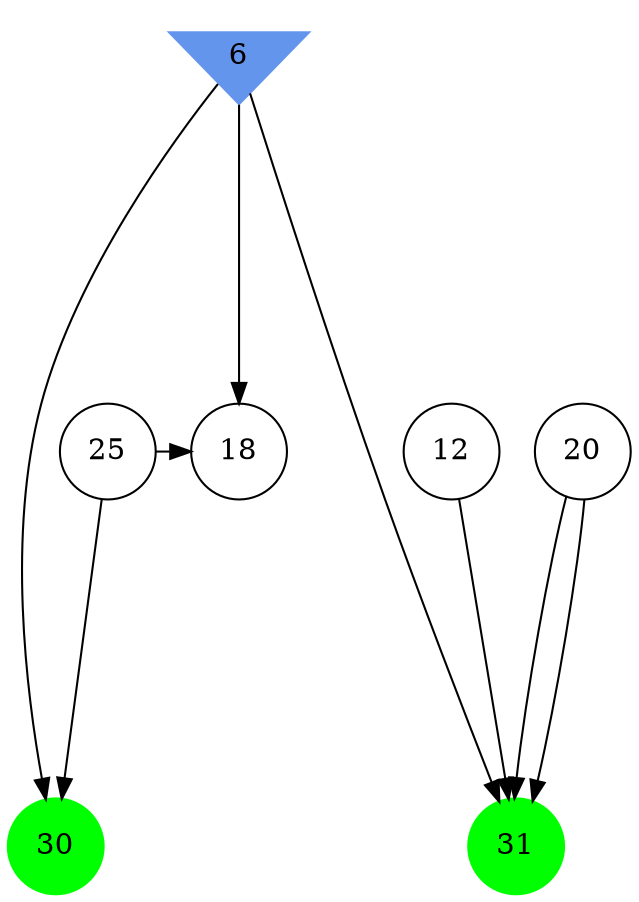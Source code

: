 digraph brain {
	ranksep=2.0;
	6 [shape=invtriangle,style=filled,color=cornflowerblue];
	12 [shape=circle,color=black];
	18 [shape=circle,color=black];
	20 [shape=circle,color=black];
	25 [shape=circle,color=black];
	30 [shape=circle,style=filled,color=green];
	31 [shape=circle,style=filled,color=green];
	6	->	31;
	12	->	31;
	20	->	31;
	20	->	31;
	6	->	18;
	6	->	30;
	25	->	18;
	25	->	30;
	{ rank=same; 6; }
	{ rank=same; 12; 18; 20; 25; }
	{ rank=same; 30; 31; }
}
